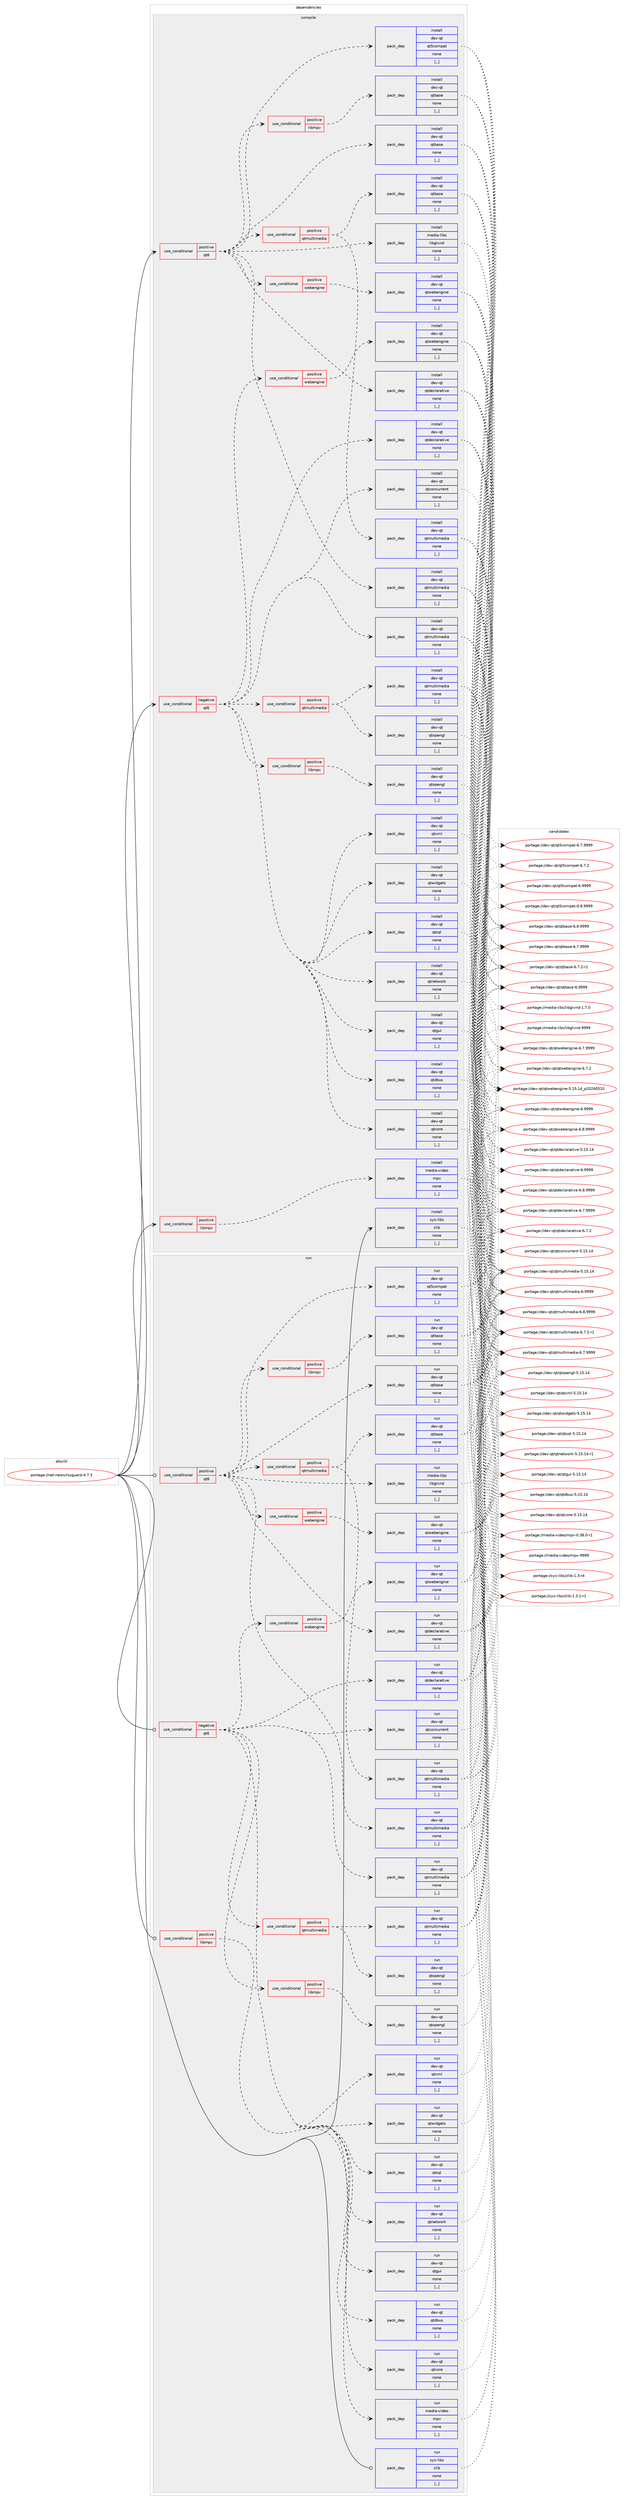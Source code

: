 digraph prolog {

# *************
# Graph options
# *************

newrank=true;
concentrate=true;
compound=true;
graph [rankdir=LR,fontname=Helvetica,fontsize=10,ranksep=1.5];#, ranksep=2.5, nodesep=0.2];
edge  [arrowhead=vee];
node  [fontname=Helvetica,fontsize=10];

# **********
# The ebuild
# **********

subgraph cluster_leftcol {
color=gray;
label=<<i>ebuild</i>>;
id [label="portage://net-news/rssguard-4.7.3", color=red, width=4, href="../net-news/rssguard-4.7.3.svg"];
}

# ****************
# The dependencies
# ****************

subgraph cluster_midcol {
color=gray;
label=<<i>dependencies</i>>;
subgraph cluster_compile {
fillcolor="#eeeeee";
style=filled;
label=<<i>compile</i>>;
subgraph cond100064 {
dependency379399 [label=<<TABLE BORDER="0" CELLBORDER="1" CELLSPACING="0" CELLPADDING="4"><TR><TD ROWSPAN="3" CELLPADDING="10">use_conditional</TD></TR><TR><TD>negative</TD></TR><TR><TD>qt6</TD></TR></TABLE>>, shape=none, color=red];
subgraph pack276600 {
dependency379400 [label=<<TABLE BORDER="0" CELLBORDER="1" CELLSPACING="0" CELLPADDING="4" WIDTH="220"><TR><TD ROWSPAN="6" CELLPADDING="30">pack_dep</TD></TR><TR><TD WIDTH="110">install</TD></TR><TR><TD>dev-qt</TD></TR><TR><TD>qtconcurrent</TD></TR><TR><TD>none</TD></TR><TR><TD>[,,]</TD></TR></TABLE>>, shape=none, color=blue];
}
dependency379399:e -> dependency379400:w [weight=20,style="dashed",arrowhead="vee"];
subgraph pack276601 {
dependency379401 [label=<<TABLE BORDER="0" CELLBORDER="1" CELLSPACING="0" CELLPADDING="4" WIDTH="220"><TR><TD ROWSPAN="6" CELLPADDING="30">pack_dep</TD></TR><TR><TD WIDTH="110">install</TD></TR><TR><TD>dev-qt</TD></TR><TR><TD>qtcore</TD></TR><TR><TD>none</TD></TR><TR><TD>[,,]</TD></TR></TABLE>>, shape=none, color=blue];
}
dependency379399:e -> dependency379401:w [weight=20,style="dashed",arrowhead="vee"];
subgraph pack276602 {
dependency379402 [label=<<TABLE BORDER="0" CELLBORDER="1" CELLSPACING="0" CELLPADDING="4" WIDTH="220"><TR><TD ROWSPAN="6" CELLPADDING="30">pack_dep</TD></TR><TR><TD WIDTH="110">install</TD></TR><TR><TD>dev-qt</TD></TR><TR><TD>qtdbus</TD></TR><TR><TD>none</TD></TR><TR><TD>[,,]</TD></TR></TABLE>>, shape=none, color=blue];
}
dependency379399:e -> dependency379402:w [weight=20,style="dashed",arrowhead="vee"];
subgraph pack276603 {
dependency379403 [label=<<TABLE BORDER="0" CELLBORDER="1" CELLSPACING="0" CELLPADDING="4" WIDTH="220"><TR><TD ROWSPAN="6" CELLPADDING="30">pack_dep</TD></TR><TR><TD WIDTH="110">install</TD></TR><TR><TD>dev-qt</TD></TR><TR><TD>qtdeclarative</TD></TR><TR><TD>none</TD></TR><TR><TD>[,,]</TD></TR></TABLE>>, shape=none, color=blue];
}
dependency379399:e -> dependency379403:w [weight=20,style="dashed",arrowhead="vee"];
subgraph pack276604 {
dependency379404 [label=<<TABLE BORDER="0" CELLBORDER="1" CELLSPACING="0" CELLPADDING="4" WIDTH="220"><TR><TD ROWSPAN="6" CELLPADDING="30">pack_dep</TD></TR><TR><TD WIDTH="110">install</TD></TR><TR><TD>dev-qt</TD></TR><TR><TD>qtgui</TD></TR><TR><TD>none</TD></TR><TR><TD>[,,]</TD></TR></TABLE>>, shape=none, color=blue];
}
dependency379399:e -> dependency379404:w [weight=20,style="dashed",arrowhead="vee"];
subgraph pack276605 {
dependency379405 [label=<<TABLE BORDER="0" CELLBORDER="1" CELLSPACING="0" CELLPADDING="4" WIDTH="220"><TR><TD ROWSPAN="6" CELLPADDING="30">pack_dep</TD></TR><TR><TD WIDTH="110">install</TD></TR><TR><TD>dev-qt</TD></TR><TR><TD>qtmultimedia</TD></TR><TR><TD>none</TD></TR><TR><TD>[,,]</TD></TR></TABLE>>, shape=none, color=blue];
}
dependency379399:e -> dependency379405:w [weight=20,style="dashed",arrowhead="vee"];
subgraph pack276606 {
dependency379406 [label=<<TABLE BORDER="0" CELLBORDER="1" CELLSPACING="0" CELLPADDING="4" WIDTH="220"><TR><TD ROWSPAN="6" CELLPADDING="30">pack_dep</TD></TR><TR><TD WIDTH="110">install</TD></TR><TR><TD>dev-qt</TD></TR><TR><TD>qtnetwork</TD></TR><TR><TD>none</TD></TR><TR><TD>[,,]</TD></TR></TABLE>>, shape=none, color=blue];
}
dependency379399:e -> dependency379406:w [weight=20,style="dashed",arrowhead="vee"];
subgraph pack276607 {
dependency379407 [label=<<TABLE BORDER="0" CELLBORDER="1" CELLSPACING="0" CELLPADDING="4" WIDTH="220"><TR><TD ROWSPAN="6" CELLPADDING="30">pack_dep</TD></TR><TR><TD WIDTH="110">install</TD></TR><TR><TD>dev-qt</TD></TR><TR><TD>qtsql</TD></TR><TR><TD>none</TD></TR><TR><TD>[,,]</TD></TR></TABLE>>, shape=none, color=blue];
}
dependency379399:e -> dependency379407:w [weight=20,style="dashed",arrowhead="vee"];
subgraph pack276608 {
dependency379408 [label=<<TABLE BORDER="0" CELLBORDER="1" CELLSPACING="0" CELLPADDING="4" WIDTH="220"><TR><TD ROWSPAN="6" CELLPADDING="30">pack_dep</TD></TR><TR><TD WIDTH="110">install</TD></TR><TR><TD>dev-qt</TD></TR><TR><TD>qtwidgets</TD></TR><TR><TD>none</TD></TR><TR><TD>[,,]</TD></TR></TABLE>>, shape=none, color=blue];
}
dependency379399:e -> dependency379408:w [weight=20,style="dashed",arrowhead="vee"];
subgraph pack276609 {
dependency379409 [label=<<TABLE BORDER="0" CELLBORDER="1" CELLSPACING="0" CELLPADDING="4" WIDTH="220"><TR><TD ROWSPAN="6" CELLPADDING="30">pack_dep</TD></TR><TR><TD WIDTH="110">install</TD></TR><TR><TD>dev-qt</TD></TR><TR><TD>qtxml</TD></TR><TR><TD>none</TD></TR><TR><TD>[,,]</TD></TR></TABLE>>, shape=none, color=blue];
}
dependency379399:e -> dependency379409:w [weight=20,style="dashed",arrowhead="vee"];
subgraph cond100065 {
dependency379410 [label=<<TABLE BORDER="0" CELLBORDER="1" CELLSPACING="0" CELLPADDING="4"><TR><TD ROWSPAN="3" CELLPADDING="10">use_conditional</TD></TR><TR><TD>positive</TD></TR><TR><TD>libmpv</TD></TR></TABLE>>, shape=none, color=red];
subgraph pack276610 {
dependency379411 [label=<<TABLE BORDER="0" CELLBORDER="1" CELLSPACING="0" CELLPADDING="4" WIDTH="220"><TR><TD ROWSPAN="6" CELLPADDING="30">pack_dep</TD></TR><TR><TD WIDTH="110">install</TD></TR><TR><TD>dev-qt</TD></TR><TR><TD>qtopengl</TD></TR><TR><TD>none</TD></TR><TR><TD>[,,]</TD></TR></TABLE>>, shape=none, color=blue];
}
dependency379410:e -> dependency379411:w [weight=20,style="dashed",arrowhead="vee"];
}
dependency379399:e -> dependency379410:w [weight=20,style="dashed",arrowhead="vee"];
subgraph cond100066 {
dependency379412 [label=<<TABLE BORDER="0" CELLBORDER="1" CELLSPACING="0" CELLPADDING="4"><TR><TD ROWSPAN="3" CELLPADDING="10">use_conditional</TD></TR><TR><TD>positive</TD></TR><TR><TD>qtmultimedia</TD></TR></TABLE>>, shape=none, color=red];
subgraph pack276611 {
dependency379413 [label=<<TABLE BORDER="0" CELLBORDER="1" CELLSPACING="0" CELLPADDING="4" WIDTH="220"><TR><TD ROWSPAN="6" CELLPADDING="30">pack_dep</TD></TR><TR><TD WIDTH="110">install</TD></TR><TR><TD>dev-qt</TD></TR><TR><TD>qtmultimedia</TD></TR><TR><TD>none</TD></TR><TR><TD>[,,]</TD></TR></TABLE>>, shape=none, color=blue];
}
dependency379412:e -> dependency379413:w [weight=20,style="dashed",arrowhead="vee"];
subgraph pack276612 {
dependency379414 [label=<<TABLE BORDER="0" CELLBORDER="1" CELLSPACING="0" CELLPADDING="4" WIDTH="220"><TR><TD ROWSPAN="6" CELLPADDING="30">pack_dep</TD></TR><TR><TD WIDTH="110">install</TD></TR><TR><TD>dev-qt</TD></TR><TR><TD>qtopengl</TD></TR><TR><TD>none</TD></TR><TR><TD>[,,]</TD></TR></TABLE>>, shape=none, color=blue];
}
dependency379412:e -> dependency379414:w [weight=20,style="dashed",arrowhead="vee"];
}
dependency379399:e -> dependency379412:w [weight=20,style="dashed",arrowhead="vee"];
subgraph cond100067 {
dependency379415 [label=<<TABLE BORDER="0" CELLBORDER="1" CELLSPACING="0" CELLPADDING="4"><TR><TD ROWSPAN="3" CELLPADDING="10">use_conditional</TD></TR><TR><TD>positive</TD></TR><TR><TD>webengine</TD></TR></TABLE>>, shape=none, color=red];
subgraph pack276613 {
dependency379416 [label=<<TABLE BORDER="0" CELLBORDER="1" CELLSPACING="0" CELLPADDING="4" WIDTH="220"><TR><TD ROWSPAN="6" CELLPADDING="30">pack_dep</TD></TR><TR><TD WIDTH="110">install</TD></TR><TR><TD>dev-qt</TD></TR><TR><TD>qtwebengine</TD></TR><TR><TD>none</TD></TR><TR><TD>[,,]</TD></TR></TABLE>>, shape=none, color=blue];
}
dependency379415:e -> dependency379416:w [weight=20,style="dashed",arrowhead="vee"];
}
dependency379399:e -> dependency379415:w [weight=20,style="dashed",arrowhead="vee"];
}
id:e -> dependency379399:w [weight=20,style="solid",arrowhead="vee"];
subgraph cond100068 {
dependency379417 [label=<<TABLE BORDER="0" CELLBORDER="1" CELLSPACING="0" CELLPADDING="4"><TR><TD ROWSPAN="3" CELLPADDING="10">use_conditional</TD></TR><TR><TD>positive</TD></TR><TR><TD>libmpv</TD></TR></TABLE>>, shape=none, color=red];
subgraph pack276614 {
dependency379418 [label=<<TABLE BORDER="0" CELLBORDER="1" CELLSPACING="0" CELLPADDING="4" WIDTH="220"><TR><TD ROWSPAN="6" CELLPADDING="30">pack_dep</TD></TR><TR><TD WIDTH="110">install</TD></TR><TR><TD>media-video</TD></TR><TR><TD>mpv</TD></TR><TR><TD>none</TD></TR><TR><TD>[,,]</TD></TR></TABLE>>, shape=none, color=blue];
}
dependency379417:e -> dependency379418:w [weight=20,style="dashed",arrowhead="vee"];
}
id:e -> dependency379417:w [weight=20,style="solid",arrowhead="vee"];
subgraph cond100069 {
dependency379419 [label=<<TABLE BORDER="0" CELLBORDER="1" CELLSPACING="0" CELLPADDING="4"><TR><TD ROWSPAN="3" CELLPADDING="10">use_conditional</TD></TR><TR><TD>positive</TD></TR><TR><TD>qt6</TD></TR></TABLE>>, shape=none, color=red];
subgraph pack276615 {
dependency379420 [label=<<TABLE BORDER="0" CELLBORDER="1" CELLSPACING="0" CELLPADDING="4" WIDTH="220"><TR><TD ROWSPAN="6" CELLPADDING="30">pack_dep</TD></TR><TR><TD WIDTH="110">install</TD></TR><TR><TD>dev-qt</TD></TR><TR><TD>qtbase</TD></TR><TR><TD>none</TD></TR><TR><TD>[,,]</TD></TR></TABLE>>, shape=none, color=blue];
}
dependency379419:e -> dependency379420:w [weight=20,style="dashed",arrowhead="vee"];
subgraph pack276616 {
dependency379421 [label=<<TABLE BORDER="0" CELLBORDER="1" CELLSPACING="0" CELLPADDING="4" WIDTH="220"><TR><TD ROWSPAN="6" CELLPADDING="30">pack_dep</TD></TR><TR><TD WIDTH="110">install</TD></TR><TR><TD>dev-qt</TD></TR><TR><TD>qtdeclarative</TD></TR><TR><TD>none</TD></TR><TR><TD>[,,]</TD></TR></TABLE>>, shape=none, color=blue];
}
dependency379419:e -> dependency379421:w [weight=20,style="dashed",arrowhead="vee"];
subgraph pack276617 {
dependency379422 [label=<<TABLE BORDER="0" CELLBORDER="1" CELLSPACING="0" CELLPADDING="4" WIDTH="220"><TR><TD ROWSPAN="6" CELLPADDING="30">pack_dep</TD></TR><TR><TD WIDTH="110">install</TD></TR><TR><TD>dev-qt</TD></TR><TR><TD>qtmultimedia</TD></TR><TR><TD>none</TD></TR><TR><TD>[,,]</TD></TR></TABLE>>, shape=none, color=blue];
}
dependency379419:e -> dependency379422:w [weight=20,style="dashed",arrowhead="vee"];
subgraph pack276618 {
dependency379423 [label=<<TABLE BORDER="0" CELLBORDER="1" CELLSPACING="0" CELLPADDING="4" WIDTH="220"><TR><TD ROWSPAN="6" CELLPADDING="30">pack_dep</TD></TR><TR><TD WIDTH="110">install</TD></TR><TR><TD>dev-qt</TD></TR><TR><TD>qt5compat</TD></TR><TR><TD>none</TD></TR><TR><TD>[,,]</TD></TR></TABLE>>, shape=none, color=blue];
}
dependency379419:e -> dependency379423:w [weight=20,style="dashed",arrowhead="vee"];
subgraph pack276619 {
dependency379424 [label=<<TABLE BORDER="0" CELLBORDER="1" CELLSPACING="0" CELLPADDING="4" WIDTH="220"><TR><TD ROWSPAN="6" CELLPADDING="30">pack_dep</TD></TR><TR><TD WIDTH="110">install</TD></TR><TR><TD>media-libs</TD></TR><TR><TD>libglvnd</TD></TR><TR><TD>none</TD></TR><TR><TD>[,,]</TD></TR></TABLE>>, shape=none, color=blue];
}
dependency379419:e -> dependency379424:w [weight=20,style="dashed",arrowhead="vee"];
subgraph cond100070 {
dependency379425 [label=<<TABLE BORDER="0" CELLBORDER="1" CELLSPACING="0" CELLPADDING="4"><TR><TD ROWSPAN="3" CELLPADDING="10">use_conditional</TD></TR><TR><TD>positive</TD></TR><TR><TD>libmpv</TD></TR></TABLE>>, shape=none, color=red];
subgraph pack276620 {
dependency379426 [label=<<TABLE BORDER="0" CELLBORDER="1" CELLSPACING="0" CELLPADDING="4" WIDTH="220"><TR><TD ROWSPAN="6" CELLPADDING="30">pack_dep</TD></TR><TR><TD WIDTH="110">install</TD></TR><TR><TD>dev-qt</TD></TR><TR><TD>qtbase</TD></TR><TR><TD>none</TD></TR><TR><TD>[,,]</TD></TR></TABLE>>, shape=none, color=blue];
}
dependency379425:e -> dependency379426:w [weight=20,style="dashed",arrowhead="vee"];
}
dependency379419:e -> dependency379425:w [weight=20,style="dashed",arrowhead="vee"];
subgraph cond100071 {
dependency379427 [label=<<TABLE BORDER="0" CELLBORDER="1" CELLSPACING="0" CELLPADDING="4"><TR><TD ROWSPAN="3" CELLPADDING="10">use_conditional</TD></TR><TR><TD>positive</TD></TR><TR><TD>qtmultimedia</TD></TR></TABLE>>, shape=none, color=red];
subgraph pack276621 {
dependency379428 [label=<<TABLE BORDER="0" CELLBORDER="1" CELLSPACING="0" CELLPADDING="4" WIDTH="220"><TR><TD ROWSPAN="6" CELLPADDING="30">pack_dep</TD></TR><TR><TD WIDTH="110">install</TD></TR><TR><TD>dev-qt</TD></TR><TR><TD>qtbase</TD></TR><TR><TD>none</TD></TR><TR><TD>[,,]</TD></TR></TABLE>>, shape=none, color=blue];
}
dependency379427:e -> dependency379428:w [weight=20,style="dashed",arrowhead="vee"];
subgraph pack276622 {
dependency379429 [label=<<TABLE BORDER="0" CELLBORDER="1" CELLSPACING="0" CELLPADDING="4" WIDTH="220"><TR><TD ROWSPAN="6" CELLPADDING="30">pack_dep</TD></TR><TR><TD WIDTH="110">install</TD></TR><TR><TD>dev-qt</TD></TR><TR><TD>qtmultimedia</TD></TR><TR><TD>none</TD></TR><TR><TD>[,,]</TD></TR></TABLE>>, shape=none, color=blue];
}
dependency379427:e -> dependency379429:w [weight=20,style="dashed",arrowhead="vee"];
}
dependency379419:e -> dependency379427:w [weight=20,style="dashed",arrowhead="vee"];
subgraph cond100072 {
dependency379430 [label=<<TABLE BORDER="0" CELLBORDER="1" CELLSPACING="0" CELLPADDING="4"><TR><TD ROWSPAN="3" CELLPADDING="10">use_conditional</TD></TR><TR><TD>positive</TD></TR><TR><TD>webengine</TD></TR></TABLE>>, shape=none, color=red];
subgraph pack276623 {
dependency379431 [label=<<TABLE BORDER="0" CELLBORDER="1" CELLSPACING="0" CELLPADDING="4" WIDTH="220"><TR><TD ROWSPAN="6" CELLPADDING="30">pack_dep</TD></TR><TR><TD WIDTH="110">install</TD></TR><TR><TD>dev-qt</TD></TR><TR><TD>qtwebengine</TD></TR><TR><TD>none</TD></TR><TR><TD>[,,]</TD></TR></TABLE>>, shape=none, color=blue];
}
dependency379430:e -> dependency379431:w [weight=20,style="dashed",arrowhead="vee"];
}
dependency379419:e -> dependency379430:w [weight=20,style="dashed",arrowhead="vee"];
}
id:e -> dependency379419:w [weight=20,style="solid",arrowhead="vee"];
subgraph pack276624 {
dependency379432 [label=<<TABLE BORDER="0" CELLBORDER="1" CELLSPACING="0" CELLPADDING="4" WIDTH="220"><TR><TD ROWSPAN="6" CELLPADDING="30">pack_dep</TD></TR><TR><TD WIDTH="110">install</TD></TR><TR><TD>sys-libs</TD></TR><TR><TD>zlib</TD></TR><TR><TD>none</TD></TR><TR><TD>[,,]</TD></TR></TABLE>>, shape=none, color=blue];
}
id:e -> dependency379432:w [weight=20,style="solid",arrowhead="vee"];
}
subgraph cluster_compileandrun {
fillcolor="#eeeeee";
style=filled;
label=<<i>compile and run</i>>;
}
subgraph cluster_run {
fillcolor="#eeeeee";
style=filled;
label=<<i>run</i>>;
subgraph cond100073 {
dependency379433 [label=<<TABLE BORDER="0" CELLBORDER="1" CELLSPACING="0" CELLPADDING="4"><TR><TD ROWSPAN="3" CELLPADDING="10">use_conditional</TD></TR><TR><TD>negative</TD></TR><TR><TD>qt6</TD></TR></TABLE>>, shape=none, color=red];
subgraph pack276625 {
dependency379434 [label=<<TABLE BORDER="0" CELLBORDER="1" CELLSPACING="0" CELLPADDING="4" WIDTH="220"><TR><TD ROWSPAN="6" CELLPADDING="30">pack_dep</TD></TR><TR><TD WIDTH="110">run</TD></TR><TR><TD>dev-qt</TD></TR><TR><TD>qtconcurrent</TD></TR><TR><TD>none</TD></TR><TR><TD>[,,]</TD></TR></TABLE>>, shape=none, color=blue];
}
dependency379433:e -> dependency379434:w [weight=20,style="dashed",arrowhead="vee"];
subgraph pack276626 {
dependency379435 [label=<<TABLE BORDER="0" CELLBORDER="1" CELLSPACING="0" CELLPADDING="4" WIDTH="220"><TR><TD ROWSPAN="6" CELLPADDING="30">pack_dep</TD></TR><TR><TD WIDTH="110">run</TD></TR><TR><TD>dev-qt</TD></TR><TR><TD>qtcore</TD></TR><TR><TD>none</TD></TR><TR><TD>[,,]</TD></TR></TABLE>>, shape=none, color=blue];
}
dependency379433:e -> dependency379435:w [weight=20,style="dashed",arrowhead="vee"];
subgraph pack276627 {
dependency379436 [label=<<TABLE BORDER="0" CELLBORDER="1" CELLSPACING="0" CELLPADDING="4" WIDTH="220"><TR><TD ROWSPAN="6" CELLPADDING="30">pack_dep</TD></TR><TR><TD WIDTH="110">run</TD></TR><TR><TD>dev-qt</TD></TR><TR><TD>qtdbus</TD></TR><TR><TD>none</TD></TR><TR><TD>[,,]</TD></TR></TABLE>>, shape=none, color=blue];
}
dependency379433:e -> dependency379436:w [weight=20,style="dashed",arrowhead="vee"];
subgraph pack276628 {
dependency379437 [label=<<TABLE BORDER="0" CELLBORDER="1" CELLSPACING="0" CELLPADDING="4" WIDTH="220"><TR><TD ROWSPAN="6" CELLPADDING="30">pack_dep</TD></TR><TR><TD WIDTH="110">run</TD></TR><TR><TD>dev-qt</TD></TR><TR><TD>qtdeclarative</TD></TR><TR><TD>none</TD></TR><TR><TD>[,,]</TD></TR></TABLE>>, shape=none, color=blue];
}
dependency379433:e -> dependency379437:w [weight=20,style="dashed",arrowhead="vee"];
subgraph pack276629 {
dependency379438 [label=<<TABLE BORDER="0" CELLBORDER="1" CELLSPACING="0" CELLPADDING="4" WIDTH="220"><TR><TD ROWSPAN="6" CELLPADDING="30">pack_dep</TD></TR><TR><TD WIDTH="110">run</TD></TR><TR><TD>dev-qt</TD></TR><TR><TD>qtgui</TD></TR><TR><TD>none</TD></TR><TR><TD>[,,]</TD></TR></TABLE>>, shape=none, color=blue];
}
dependency379433:e -> dependency379438:w [weight=20,style="dashed",arrowhead="vee"];
subgraph pack276630 {
dependency379439 [label=<<TABLE BORDER="0" CELLBORDER="1" CELLSPACING="0" CELLPADDING="4" WIDTH="220"><TR><TD ROWSPAN="6" CELLPADDING="30">pack_dep</TD></TR><TR><TD WIDTH="110">run</TD></TR><TR><TD>dev-qt</TD></TR><TR><TD>qtmultimedia</TD></TR><TR><TD>none</TD></TR><TR><TD>[,,]</TD></TR></TABLE>>, shape=none, color=blue];
}
dependency379433:e -> dependency379439:w [weight=20,style="dashed",arrowhead="vee"];
subgraph pack276631 {
dependency379440 [label=<<TABLE BORDER="0" CELLBORDER="1" CELLSPACING="0" CELLPADDING="4" WIDTH="220"><TR><TD ROWSPAN="6" CELLPADDING="30">pack_dep</TD></TR><TR><TD WIDTH="110">run</TD></TR><TR><TD>dev-qt</TD></TR><TR><TD>qtnetwork</TD></TR><TR><TD>none</TD></TR><TR><TD>[,,]</TD></TR></TABLE>>, shape=none, color=blue];
}
dependency379433:e -> dependency379440:w [weight=20,style="dashed",arrowhead="vee"];
subgraph pack276632 {
dependency379441 [label=<<TABLE BORDER="0" CELLBORDER="1" CELLSPACING="0" CELLPADDING="4" WIDTH="220"><TR><TD ROWSPAN="6" CELLPADDING="30">pack_dep</TD></TR><TR><TD WIDTH="110">run</TD></TR><TR><TD>dev-qt</TD></TR><TR><TD>qtsql</TD></TR><TR><TD>none</TD></TR><TR><TD>[,,]</TD></TR></TABLE>>, shape=none, color=blue];
}
dependency379433:e -> dependency379441:w [weight=20,style="dashed",arrowhead="vee"];
subgraph pack276633 {
dependency379442 [label=<<TABLE BORDER="0" CELLBORDER="1" CELLSPACING="0" CELLPADDING="4" WIDTH="220"><TR><TD ROWSPAN="6" CELLPADDING="30">pack_dep</TD></TR><TR><TD WIDTH="110">run</TD></TR><TR><TD>dev-qt</TD></TR><TR><TD>qtwidgets</TD></TR><TR><TD>none</TD></TR><TR><TD>[,,]</TD></TR></TABLE>>, shape=none, color=blue];
}
dependency379433:e -> dependency379442:w [weight=20,style="dashed",arrowhead="vee"];
subgraph pack276634 {
dependency379443 [label=<<TABLE BORDER="0" CELLBORDER="1" CELLSPACING="0" CELLPADDING="4" WIDTH="220"><TR><TD ROWSPAN="6" CELLPADDING="30">pack_dep</TD></TR><TR><TD WIDTH="110">run</TD></TR><TR><TD>dev-qt</TD></TR><TR><TD>qtxml</TD></TR><TR><TD>none</TD></TR><TR><TD>[,,]</TD></TR></TABLE>>, shape=none, color=blue];
}
dependency379433:e -> dependency379443:w [weight=20,style="dashed",arrowhead="vee"];
subgraph cond100074 {
dependency379444 [label=<<TABLE BORDER="0" CELLBORDER="1" CELLSPACING="0" CELLPADDING="4"><TR><TD ROWSPAN="3" CELLPADDING="10">use_conditional</TD></TR><TR><TD>positive</TD></TR><TR><TD>libmpv</TD></TR></TABLE>>, shape=none, color=red];
subgraph pack276635 {
dependency379445 [label=<<TABLE BORDER="0" CELLBORDER="1" CELLSPACING="0" CELLPADDING="4" WIDTH="220"><TR><TD ROWSPAN="6" CELLPADDING="30">pack_dep</TD></TR><TR><TD WIDTH="110">run</TD></TR><TR><TD>dev-qt</TD></TR><TR><TD>qtopengl</TD></TR><TR><TD>none</TD></TR><TR><TD>[,,]</TD></TR></TABLE>>, shape=none, color=blue];
}
dependency379444:e -> dependency379445:w [weight=20,style="dashed",arrowhead="vee"];
}
dependency379433:e -> dependency379444:w [weight=20,style="dashed",arrowhead="vee"];
subgraph cond100075 {
dependency379446 [label=<<TABLE BORDER="0" CELLBORDER="1" CELLSPACING="0" CELLPADDING="4"><TR><TD ROWSPAN="3" CELLPADDING="10">use_conditional</TD></TR><TR><TD>positive</TD></TR><TR><TD>qtmultimedia</TD></TR></TABLE>>, shape=none, color=red];
subgraph pack276636 {
dependency379447 [label=<<TABLE BORDER="0" CELLBORDER="1" CELLSPACING="0" CELLPADDING="4" WIDTH="220"><TR><TD ROWSPAN="6" CELLPADDING="30">pack_dep</TD></TR><TR><TD WIDTH="110">run</TD></TR><TR><TD>dev-qt</TD></TR><TR><TD>qtmultimedia</TD></TR><TR><TD>none</TD></TR><TR><TD>[,,]</TD></TR></TABLE>>, shape=none, color=blue];
}
dependency379446:e -> dependency379447:w [weight=20,style="dashed",arrowhead="vee"];
subgraph pack276637 {
dependency379448 [label=<<TABLE BORDER="0" CELLBORDER="1" CELLSPACING="0" CELLPADDING="4" WIDTH="220"><TR><TD ROWSPAN="6" CELLPADDING="30">pack_dep</TD></TR><TR><TD WIDTH="110">run</TD></TR><TR><TD>dev-qt</TD></TR><TR><TD>qtopengl</TD></TR><TR><TD>none</TD></TR><TR><TD>[,,]</TD></TR></TABLE>>, shape=none, color=blue];
}
dependency379446:e -> dependency379448:w [weight=20,style="dashed",arrowhead="vee"];
}
dependency379433:e -> dependency379446:w [weight=20,style="dashed",arrowhead="vee"];
subgraph cond100076 {
dependency379449 [label=<<TABLE BORDER="0" CELLBORDER="1" CELLSPACING="0" CELLPADDING="4"><TR><TD ROWSPAN="3" CELLPADDING="10">use_conditional</TD></TR><TR><TD>positive</TD></TR><TR><TD>webengine</TD></TR></TABLE>>, shape=none, color=red];
subgraph pack276638 {
dependency379450 [label=<<TABLE BORDER="0" CELLBORDER="1" CELLSPACING="0" CELLPADDING="4" WIDTH="220"><TR><TD ROWSPAN="6" CELLPADDING="30">pack_dep</TD></TR><TR><TD WIDTH="110">run</TD></TR><TR><TD>dev-qt</TD></TR><TR><TD>qtwebengine</TD></TR><TR><TD>none</TD></TR><TR><TD>[,,]</TD></TR></TABLE>>, shape=none, color=blue];
}
dependency379449:e -> dependency379450:w [weight=20,style="dashed",arrowhead="vee"];
}
dependency379433:e -> dependency379449:w [weight=20,style="dashed",arrowhead="vee"];
}
id:e -> dependency379433:w [weight=20,style="solid",arrowhead="odot"];
subgraph cond100077 {
dependency379451 [label=<<TABLE BORDER="0" CELLBORDER="1" CELLSPACING="0" CELLPADDING="4"><TR><TD ROWSPAN="3" CELLPADDING="10">use_conditional</TD></TR><TR><TD>positive</TD></TR><TR><TD>libmpv</TD></TR></TABLE>>, shape=none, color=red];
subgraph pack276639 {
dependency379452 [label=<<TABLE BORDER="0" CELLBORDER="1" CELLSPACING="0" CELLPADDING="4" WIDTH="220"><TR><TD ROWSPAN="6" CELLPADDING="30">pack_dep</TD></TR><TR><TD WIDTH="110">run</TD></TR><TR><TD>media-video</TD></TR><TR><TD>mpv</TD></TR><TR><TD>none</TD></TR><TR><TD>[,,]</TD></TR></TABLE>>, shape=none, color=blue];
}
dependency379451:e -> dependency379452:w [weight=20,style="dashed",arrowhead="vee"];
}
id:e -> dependency379451:w [weight=20,style="solid",arrowhead="odot"];
subgraph cond100078 {
dependency379453 [label=<<TABLE BORDER="0" CELLBORDER="1" CELLSPACING="0" CELLPADDING="4"><TR><TD ROWSPAN="3" CELLPADDING="10">use_conditional</TD></TR><TR><TD>positive</TD></TR><TR><TD>qt6</TD></TR></TABLE>>, shape=none, color=red];
subgraph pack276640 {
dependency379454 [label=<<TABLE BORDER="0" CELLBORDER="1" CELLSPACING="0" CELLPADDING="4" WIDTH="220"><TR><TD ROWSPAN="6" CELLPADDING="30">pack_dep</TD></TR><TR><TD WIDTH="110">run</TD></TR><TR><TD>dev-qt</TD></TR><TR><TD>qtbase</TD></TR><TR><TD>none</TD></TR><TR><TD>[,,]</TD></TR></TABLE>>, shape=none, color=blue];
}
dependency379453:e -> dependency379454:w [weight=20,style="dashed",arrowhead="vee"];
subgraph pack276641 {
dependency379455 [label=<<TABLE BORDER="0" CELLBORDER="1" CELLSPACING="0" CELLPADDING="4" WIDTH="220"><TR><TD ROWSPAN="6" CELLPADDING="30">pack_dep</TD></TR><TR><TD WIDTH="110">run</TD></TR><TR><TD>dev-qt</TD></TR><TR><TD>qtdeclarative</TD></TR><TR><TD>none</TD></TR><TR><TD>[,,]</TD></TR></TABLE>>, shape=none, color=blue];
}
dependency379453:e -> dependency379455:w [weight=20,style="dashed",arrowhead="vee"];
subgraph pack276642 {
dependency379456 [label=<<TABLE BORDER="0" CELLBORDER="1" CELLSPACING="0" CELLPADDING="4" WIDTH="220"><TR><TD ROWSPAN="6" CELLPADDING="30">pack_dep</TD></TR><TR><TD WIDTH="110">run</TD></TR><TR><TD>dev-qt</TD></TR><TR><TD>qtmultimedia</TD></TR><TR><TD>none</TD></TR><TR><TD>[,,]</TD></TR></TABLE>>, shape=none, color=blue];
}
dependency379453:e -> dependency379456:w [weight=20,style="dashed",arrowhead="vee"];
subgraph pack276643 {
dependency379457 [label=<<TABLE BORDER="0" CELLBORDER="1" CELLSPACING="0" CELLPADDING="4" WIDTH="220"><TR><TD ROWSPAN="6" CELLPADDING="30">pack_dep</TD></TR><TR><TD WIDTH="110">run</TD></TR><TR><TD>dev-qt</TD></TR><TR><TD>qt5compat</TD></TR><TR><TD>none</TD></TR><TR><TD>[,,]</TD></TR></TABLE>>, shape=none, color=blue];
}
dependency379453:e -> dependency379457:w [weight=20,style="dashed",arrowhead="vee"];
subgraph pack276644 {
dependency379458 [label=<<TABLE BORDER="0" CELLBORDER="1" CELLSPACING="0" CELLPADDING="4" WIDTH="220"><TR><TD ROWSPAN="6" CELLPADDING="30">pack_dep</TD></TR><TR><TD WIDTH="110">run</TD></TR><TR><TD>media-libs</TD></TR><TR><TD>libglvnd</TD></TR><TR><TD>none</TD></TR><TR><TD>[,,]</TD></TR></TABLE>>, shape=none, color=blue];
}
dependency379453:e -> dependency379458:w [weight=20,style="dashed",arrowhead="vee"];
subgraph cond100079 {
dependency379459 [label=<<TABLE BORDER="0" CELLBORDER="1" CELLSPACING="0" CELLPADDING="4"><TR><TD ROWSPAN="3" CELLPADDING="10">use_conditional</TD></TR><TR><TD>positive</TD></TR><TR><TD>libmpv</TD></TR></TABLE>>, shape=none, color=red];
subgraph pack276645 {
dependency379460 [label=<<TABLE BORDER="0" CELLBORDER="1" CELLSPACING="0" CELLPADDING="4" WIDTH="220"><TR><TD ROWSPAN="6" CELLPADDING="30">pack_dep</TD></TR><TR><TD WIDTH="110">run</TD></TR><TR><TD>dev-qt</TD></TR><TR><TD>qtbase</TD></TR><TR><TD>none</TD></TR><TR><TD>[,,]</TD></TR></TABLE>>, shape=none, color=blue];
}
dependency379459:e -> dependency379460:w [weight=20,style="dashed",arrowhead="vee"];
}
dependency379453:e -> dependency379459:w [weight=20,style="dashed",arrowhead="vee"];
subgraph cond100080 {
dependency379461 [label=<<TABLE BORDER="0" CELLBORDER="1" CELLSPACING="0" CELLPADDING="4"><TR><TD ROWSPAN="3" CELLPADDING="10">use_conditional</TD></TR><TR><TD>positive</TD></TR><TR><TD>qtmultimedia</TD></TR></TABLE>>, shape=none, color=red];
subgraph pack276646 {
dependency379462 [label=<<TABLE BORDER="0" CELLBORDER="1" CELLSPACING="0" CELLPADDING="4" WIDTH="220"><TR><TD ROWSPAN="6" CELLPADDING="30">pack_dep</TD></TR><TR><TD WIDTH="110">run</TD></TR><TR><TD>dev-qt</TD></TR><TR><TD>qtbase</TD></TR><TR><TD>none</TD></TR><TR><TD>[,,]</TD></TR></TABLE>>, shape=none, color=blue];
}
dependency379461:e -> dependency379462:w [weight=20,style="dashed",arrowhead="vee"];
subgraph pack276647 {
dependency379463 [label=<<TABLE BORDER="0" CELLBORDER="1" CELLSPACING="0" CELLPADDING="4" WIDTH="220"><TR><TD ROWSPAN="6" CELLPADDING="30">pack_dep</TD></TR><TR><TD WIDTH="110">run</TD></TR><TR><TD>dev-qt</TD></TR><TR><TD>qtmultimedia</TD></TR><TR><TD>none</TD></TR><TR><TD>[,,]</TD></TR></TABLE>>, shape=none, color=blue];
}
dependency379461:e -> dependency379463:w [weight=20,style="dashed",arrowhead="vee"];
}
dependency379453:e -> dependency379461:w [weight=20,style="dashed",arrowhead="vee"];
subgraph cond100081 {
dependency379464 [label=<<TABLE BORDER="0" CELLBORDER="1" CELLSPACING="0" CELLPADDING="4"><TR><TD ROWSPAN="3" CELLPADDING="10">use_conditional</TD></TR><TR><TD>positive</TD></TR><TR><TD>webengine</TD></TR></TABLE>>, shape=none, color=red];
subgraph pack276648 {
dependency379465 [label=<<TABLE BORDER="0" CELLBORDER="1" CELLSPACING="0" CELLPADDING="4" WIDTH="220"><TR><TD ROWSPAN="6" CELLPADDING="30">pack_dep</TD></TR><TR><TD WIDTH="110">run</TD></TR><TR><TD>dev-qt</TD></TR><TR><TD>qtwebengine</TD></TR><TR><TD>none</TD></TR><TR><TD>[,,]</TD></TR></TABLE>>, shape=none, color=blue];
}
dependency379464:e -> dependency379465:w [weight=20,style="dashed",arrowhead="vee"];
}
dependency379453:e -> dependency379464:w [weight=20,style="dashed",arrowhead="vee"];
}
id:e -> dependency379453:w [weight=20,style="solid",arrowhead="odot"];
subgraph pack276649 {
dependency379466 [label=<<TABLE BORDER="0" CELLBORDER="1" CELLSPACING="0" CELLPADDING="4" WIDTH="220"><TR><TD ROWSPAN="6" CELLPADDING="30">pack_dep</TD></TR><TR><TD WIDTH="110">run</TD></TR><TR><TD>sys-libs</TD></TR><TR><TD>zlib</TD></TR><TR><TD>none</TD></TR><TR><TD>[,,]</TD></TR></TABLE>>, shape=none, color=blue];
}
id:e -> dependency379466:w [weight=20,style="solid",arrowhead="odot"];
}
}

# **************
# The candidates
# **************

subgraph cluster_choices {
rank=same;
color=gray;
label=<<i>candidates</i>>;

subgraph choice276600 {
color=black;
nodesep=1;
choice100101118451131164711311699111110991171141141011101164553464953464952 [label="portage://dev-qt/qtconcurrent-5.15.14", color=red, width=4,href="../dev-qt/qtconcurrent-5.15.14.svg"];
dependency379400:e -> choice100101118451131164711311699111110991171141141011101164553464953464952:w [style=dotted,weight="100"];
}
subgraph choice276601 {
color=black;
nodesep=1;
choice1001011184511311647113116991111141014553464953464952 [label="portage://dev-qt/qtcore-5.15.14", color=red, width=4,href="../dev-qt/qtcore-5.15.14.svg"];
dependency379401:e -> choice1001011184511311647113116991111141014553464953464952:w [style=dotted,weight="100"];
}
subgraph choice276602 {
color=black;
nodesep=1;
choice1001011184511311647113116100981171154553464953464952 [label="portage://dev-qt/qtdbus-5.15.14", color=red, width=4,href="../dev-qt/qtdbus-5.15.14.svg"];
dependency379402:e -> choice1001011184511311647113116100981171154553464953464952:w [style=dotted,weight="100"];
}
subgraph choice276603 {
color=black;
nodesep=1;
choice100101118451131164711311610010199108971149711610511810145544657575757 [label="portage://dev-qt/qtdeclarative-6.9999", color=red, width=4,href="../dev-qt/qtdeclarative-6.9999.svg"];
choice1001011184511311647113116100101991089711497116105118101455446564657575757 [label="portage://dev-qt/qtdeclarative-6.8.9999", color=red, width=4,href="../dev-qt/qtdeclarative-6.8.9999.svg"];
choice1001011184511311647113116100101991089711497116105118101455446554657575757 [label="portage://dev-qt/qtdeclarative-6.7.9999", color=red, width=4,href="../dev-qt/qtdeclarative-6.7.9999.svg"];
choice1001011184511311647113116100101991089711497116105118101455446554650 [label="portage://dev-qt/qtdeclarative-6.7.2", color=red, width=4,href="../dev-qt/qtdeclarative-6.7.2.svg"];
choice10010111845113116471131161001019910897114971161051181014553464953464952 [label="portage://dev-qt/qtdeclarative-5.15.14", color=red, width=4,href="../dev-qt/qtdeclarative-5.15.14.svg"];
dependency379403:e -> choice100101118451131164711311610010199108971149711610511810145544657575757:w [style=dotted,weight="100"];
dependency379403:e -> choice1001011184511311647113116100101991089711497116105118101455446564657575757:w [style=dotted,weight="100"];
dependency379403:e -> choice1001011184511311647113116100101991089711497116105118101455446554657575757:w [style=dotted,weight="100"];
dependency379403:e -> choice1001011184511311647113116100101991089711497116105118101455446554650:w [style=dotted,weight="100"];
dependency379403:e -> choice10010111845113116471131161001019910897114971161051181014553464953464952:w [style=dotted,weight="100"];
}
subgraph choice276604 {
color=black;
nodesep=1;
choice10010111845113116471131161031171054553464953464952 [label="portage://dev-qt/qtgui-5.15.14", color=red, width=4,href="../dev-qt/qtgui-5.15.14.svg"];
dependency379404:e -> choice10010111845113116471131161031171054553464953464952:w [style=dotted,weight="100"];
}
subgraph choice276605 {
color=black;
nodesep=1;
choice10010111845113116471131161091171081161051091011001059745544657575757 [label="portage://dev-qt/qtmultimedia-6.9999", color=red, width=4,href="../dev-qt/qtmultimedia-6.9999.svg"];
choice100101118451131164711311610911710811610510910110010597455446564657575757 [label="portage://dev-qt/qtmultimedia-6.8.9999", color=red, width=4,href="../dev-qt/qtmultimedia-6.8.9999.svg"];
choice100101118451131164711311610911710811610510910110010597455446554657575757 [label="portage://dev-qt/qtmultimedia-6.7.9999", color=red, width=4,href="../dev-qt/qtmultimedia-6.7.9999.svg"];
choice1001011184511311647113116109117108116105109101100105974554465546504511449 [label="portage://dev-qt/qtmultimedia-6.7.2-r1", color=red, width=4,href="../dev-qt/qtmultimedia-6.7.2-r1.svg"];
choice1001011184511311647113116109117108116105109101100105974553464953464952 [label="portage://dev-qt/qtmultimedia-5.15.14", color=red, width=4,href="../dev-qt/qtmultimedia-5.15.14.svg"];
dependency379405:e -> choice10010111845113116471131161091171081161051091011001059745544657575757:w [style=dotted,weight="100"];
dependency379405:e -> choice100101118451131164711311610911710811610510910110010597455446564657575757:w [style=dotted,weight="100"];
dependency379405:e -> choice100101118451131164711311610911710811610510910110010597455446554657575757:w [style=dotted,weight="100"];
dependency379405:e -> choice1001011184511311647113116109117108116105109101100105974554465546504511449:w [style=dotted,weight="100"];
dependency379405:e -> choice1001011184511311647113116109117108116105109101100105974553464953464952:w [style=dotted,weight="100"];
}
subgraph choice276606 {
color=black;
nodesep=1;
choice100101118451131164711311611010111611911111410745534649534649524511449 [label="portage://dev-qt/qtnetwork-5.15.14-r1", color=red, width=4,href="../dev-qt/qtnetwork-5.15.14-r1.svg"];
dependency379406:e -> choice100101118451131164711311611010111611911111410745534649534649524511449:w [style=dotted,weight="100"];
}
subgraph choice276607 {
color=black;
nodesep=1;
choice10010111845113116471131161151131084553464953464952 [label="portage://dev-qt/qtsql-5.15.14", color=red, width=4,href="../dev-qt/qtsql-5.15.14.svg"];
dependency379407:e -> choice10010111845113116471131161151131084553464953464952:w [style=dotted,weight="100"];
}
subgraph choice276608 {
color=black;
nodesep=1;
choice10010111845113116471131161191051001031011161154553464953464952 [label="portage://dev-qt/qtwidgets-5.15.14", color=red, width=4,href="../dev-qt/qtwidgets-5.15.14.svg"];
dependency379408:e -> choice10010111845113116471131161191051001031011161154553464953464952:w [style=dotted,weight="100"];
}
subgraph choice276609 {
color=black;
nodesep=1;
choice10010111845113116471131161201091084553464953464952 [label="portage://dev-qt/qtxml-5.15.14", color=red, width=4,href="../dev-qt/qtxml-5.15.14.svg"];
dependency379409:e -> choice10010111845113116471131161201091084553464953464952:w [style=dotted,weight="100"];
}
subgraph choice276610 {
color=black;
nodesep=1;
choice10010111845113116471131161111121011101031084553464953464952 [label="portage://dev-qt/qtopengl-5.15.14", color=red, width=4,href="../dev-qt/qtopengl-5.15.14.svg"];
dependency379411:e -> choice10010111845113116471131161111121011101031084553464953464952:w [style=dotted,weight="100"];
}
subgraph choice276611 {
color=black;
nodesep=1;
choice10010111845113116471131161091171081161051091011001059745544657575757 [label="portage://dev-qt/qtmultimedia-6.9999", color=red, width=4,href="../dev-qt/qtmultimedia-6.9999.svg"];
choice100101118451131164711311610911710811610510910110010597455446564657575757 [label="portage://dev-qt/qtmultimedia-6.8.9999", color=red, width=4,href="../dev-qt/qtmultimedia-6.8.9999.svg"];
choice100101118451131164711311610911710811610510910110010597455446554657575757 [label="portage://dev-qt/qtmultimedia-6.7.9999", color=red, width=4,href="../dev-qt/qtmultimedia-6.7.9999.svg"];
choice1001011184511311647113116109117108116105109101100105974554465546504511449 [label="portage://dev-qt/qtmultimedia-6.7.2-r1", color=red, width=4,href="../dev-qt/qtmultimedia-6.7.2-r1.svg"];
choice1001011184511311647113116109117108116105109101100105974553464953464952 [label="portage://dev-qt/qtmultimedia-5.15.14", color=red, width=4,href="../dev-qt/qtmultimedia-5.15.14.svg"];
dependency379413:e -> choice10010111845113116471131161091171081161051091011001059745544657575757:w [style=dotted,weight="100"];
dependency379413:e -> choice100101118451131164711311610911710811610510910110010597455446564657575757:w [style=dotted,weight="100"];
dependency379413:e -> choice100101118451131164711311610911710811610510910110010597455446554657575757:w [style=dotted,weight="100"];
dependency379413:e -> choice1001011184511311647113116109117108116105109101100105974554465546504511449:w [style=dotted,weight="100"];
dependency379413:e -> choice1001011184511311647113116109117108116105109101100105974553464953464952:w [style=dotted,weight="100"];
}
subgraph choice276612 {
color=black;
nodesep=1;
choice10010111845113116471131161111121011101031084553464953464952 [label="portage://dev-qt/qtopengl-5.15.14", color=red, width=4,href="../dev-qt/qtopengl-5.15.14.svg"];
dependency379414:e -> choice10010111845113116471131161111121011101031084553464953464952:w [style=dotted,weight="100"];
}
subgraph choice276613 {
color=black;
nodesep=1;
choice10010111845113116471131161191019810111010310511010145544657575757 [label="portage://dev-qt/qtwebengine-6.9999", color=red, width=4,href="../dev-qt/qtwebengine-6.9999.svg"];
choice100101118451131164711311611910198101110103105110101455446564657575757 [label="portage://dev-qt/qtwebengine-6.8.9999", color=red, width=4,href="../dev-qt/qtwebengine-6.8.9999.svg"];
choice100101118451131164711311611910198101110103105110101455446554657575757 [label="portage://dev-qt/qtwebengine-6.7.9999", color=red, width=4,href="../dev-qt/qtwebengine-6.7.9999.svg"];
choice100101118451131164711311611910198101110103105110101455446554650 [label="portage://dev-qt/qtwebengine-6.7.2", color=red, width=4,href="../dev-qt/qtwebengine-6.7.2.svg"];
choice1001011184511311647113116119101981011101031051101014553464953464952951125048505248534948 [label="portage://dev-qt/qtwebengine-5.15.14_p20240510", color=red, width=4,href="../dev-qt/qtwebengine-5.15.14_p20240510.svg"];
dependency379416:e -> choice10010111845113116471131161191019810111010310511010145544657575757:w [style=dotted,weight="100"];
dependency379416:e -> choice100101118451131164711311611910198101110103105110101455446564657575757:w [style=dotted,weight="100"];
dependency379416:e -> choice100101118451131164711311611910198101110103105110101455446554657575757:w [style=dotted,weight="100"];
dependency379416:e -> choice100101118451131164711311611910198101110103105110101455446554650:w [style=dotted,weight="100"];
dependency379416:e -> choice1001011184511311647113116119101981011101031051101014553464953464952951125048505248534948:w [style=dotted,weight="100"];
}
subgraph choice276614 {
color=black;
nodesep=1;
choice1091011001059745118105100101111471091121184557575757 [label="portage://media-video/mpv-9999", color=red, width=4,href="../media-video/mpv-9999.svg"];
choice109101100105974511810510010111147109112118454846515646484511449 [label="portage://media-video/mpv-0.38.0-r1", color=red, width=4,href="../media-video/mpv-0.38.0-r1.svg"];
dependency379418:e -> choice1091011001059745118105100101111471091121184557575757:w [style=dotted,weight="100"];
dependency379418:e -> choice109101100105974511810510010111147109112118454846515646484511449:w [style=dotted,weight="100"];
}
subgraph choice276615 {
color=black;
nodesep=1;
choice1001011184511311647113116989711510145544657575757 [label="portage://dev-qt/qtbase-6.9999", color=red, width=4,href="../dev-qt/qtbase-6.9999.svg"];
choice10010111845113116471131169897115101455446564657575757 [label="portage://dev-qt/qtbase-6.8.9999", color=red, width=4,href="../dev-qt/qtbase-6.8.9999.svg"];
choice10010111845113116471131169897115101455446554657575757 [label="portage://dev-qt/qtbase-6.7.9999", color=red, width=4,href="../dev-qt/qtbase-6.7.9999.svg"];
choice100101118451131164711311698971151014554465546504511449 [label="portage://dev-qt/qtbase-6.7.2-r1", color=red, width=4,href="../dev-qt/qtbase-6.7.2-r1.svg"];
dependency379420:e -> choice1001011184511311647113116989711510145544657575757:w [style=dotted,weight="100"];
dependency379420:e -> choice10010111845113116471131169897115101455446564657575757:w [style=dotted,weight="100"];
dependency379420:e -> choice10010111845113116471131169897115101455446554657575757:w [style=dotted,weight="100"];
dependency379420:e -> choice100101118451131164711311698971151014554465546504511449:w [style=dotted,weight="100"];
}
subgraph choice276616 {
color=black;
nodesep=1;
choice100101118451131164711311610010199108971149711610511810145544657575757 [label="portage://dev-qt/qtdeclarative-6.9999", color=red, width=4,href="../dev-qt/qtdeclarative-6.9999.svg"];
choice1001011184511311647113116100101991089711497116105118101455446564657575757 [label="portage://dev-qt/qtdeclarative-6.8.9999", color=red, width=4,href="../dev-qt/qtdeclarative-6.8.9999.svg"];
choice1001011184511311647113116100101991089711497116105118101455446554657575757 [label="portage://dev-qt/qtdeclarative-6.7.9999", color=red, width=4,href="../dev-qt/qtdeclarative-6.7.9999.svg"];
choice1001011184511311647113116100101991089711497116105118101455446554650 [label="portage://dev-qt/qtdeclarative-6.7.2", color=red, width=4,href="../dev-qt/qtdeclarative-6.7.2.svg"];
choice10010111845113116471131161001019910897114971161051181014553464953464952 [label="portage://dev-qt/qtdeclarative-5.15.14", color=red, width=4,href="../dev-qt/qtdeclarative-5.15.14.svg"];
dependency379421:e -> choice100101118451131164711311610010199108971149711610511810145544657575757:w [style=dotted,weight="100"];
dependency379421:e -> choice1001011184511311647113116100101991089711497116105118101455446564657575757:w [style=dotted,weight="100"];
dependency379421:e -> choice1001011184511311647113116100101991089711497116105118101455446554657575757:w [style=dotted,weight="100"];
dependency379421:e -> choice1001011184511311647113116100101991089711497116105118101455446554650:w [style=dotted,weight="100"];
dependency379421:e -> choice10010111845113116471131161001019910897114971161051181014553464953464952:w [style=dotted,weight="100"];
}
subgraph choice276617 {
color=black;
nodesep=1;
choice10010111845113116471131161091171081161051091011001059745544657575757 [label="portage://dev-qt/qtmultimedia-6.9999", color=red, width=4,href="../dev-qt/qtmultimedia-6.9999.svg"];
choice100101118451131164711311610911710811610510910110010597455446564657575757 [label="portage://dev-qt/qtmultimedia-6.8.9999", color=red, width=4,href="../dev-qt/qtmultimedia-6.8.9999.svg"];
choice100101118451131164711311610911710811610510910110010597455446554657575757 [label="portage://dev-qt/qtmultimedia-6.7.9999", color=red, width=4,href="../dev-qt/qtmultimedia-6.7.9999.svg"];
choice1001011184511311647113116109117108116105109101100105974554465546504511449 [label="portage://dev-qt/qtmultimedia-6.7.2-r1", color=red, width=4,href="../dev-qt/qtmultimedia-6.7.2-r1.svg"];
choice1001011184511311647113116109117108116105109101100105974553464953464952 [label="portage://dev-qt/qtmultimedia-5.15.14", color=red, width=4,href="../dev-qt/qtmultimedia-5.15.14.svg"];
dependency379422:e -> choice10010111845113116471131161091171081161051091011001059745544657575757:w [style=dotted,weight="100"];
dependency379422:e -> choice100101118451131164711311610911710811610510910110010597455446564657575757:w [style=dotted,weight="100"];
dependency379422:e -> choice100101118451131164711311610911710811610510910110010597455446554657575757:w [style=dotted,weight="100"];
dependency379422:e -> choice1001011184511311647113116109117108116105109101100105974554465546504511449:w [style=dotted,weight="100"];
dependency379422:e -> choice1001011184511311647113116109117108116105109101100105974553464953464952:w [style=dotted,weight="100"];
}
subgraph choice276618 {
color=black;
nodesep=1;
choice100101118451131164711311653991111091129711645544657575757 [label="portage://dev-qt/qt5compat-6.9999", color=red, width=4,href="../dev-qt/qt5compat-6.9999.svg"];
choice1001011184511311647113116539911110911297116455446564657575757 [label="portage://dev-qt/qt5compat-6.8.9999", color=red, width=4,href="../dev-qt/qt5compat-6.8.9999.svg"];
choice1001011184511311647113116539911110911297116455446554657575757 [label="portage://dev-qt/qt5compat-6.7.9999", color=red, width=4,href="../dev-qt/qt5compat-6.7.9999.svg"];
choice1001011184511311647113116539911110911297116455446554650 [label="portage://dev-qt/qt5compat-6.7.2", color=red, width=4,href="../dev-qt/qt5compat-6.7.2.svg"];
dependency379423:e -> choice100101118451131164711311653991111091129711645544657575757:w [style=dotted,weight="100"];
dependency379423:e -> choice1001011184511311647113116539911110911297116455446564657575757:w [style=dotted,weight="100"];
dependency379423:e -> choice1001011184511311647113116539911110911297116455446554657575757:w [style=dotted,weight="100"];
dependency379423:e -> choice1001011184511311647113116539911110911297116455446554650:w [style=dotted,weight="100"];
}
subgraph choice276619 {
color=black;
nodesep=1;
choice10910110010597451081059811547108105981031081181101004557575757 [label="portage://media-libs/libglvnd-9999", color=red, width=4,href="../media-libs/libglvnd-9999.svg"];
choice1091011001059745108105981154710810598103108118110100454946554648 [label="portage://media-libs/libglvnd-1.7.0", color=red, width=4,href="../media-libs/libglvnd-1.7.0.svg"];
dependency379424:e -> choice10910110010597451081059811547108105981031081181101004557575757:w [style=dotted,weight="100"];
dependency379424:e -> choice1091011001059745108105981154710810598103108118110100454946554648:w [style=dotted,weight="100"];
}
subgraph choice276620 {
color=black;
nodesep=1;
choice1001011184511311647113116989711510145544657575757 [label="portage://dev-qt/qtbase-6.9999", color=red, width=4,href="../dev-qt/qtbase-6.9999.svg"];
choice10010111845113116471131169897115101455446564657575757 [label="portage://dev-qt/qtbase-6.8.9999", color=red, width=4,href="../dev-qt/qtbase-6.8.9999.svg"];
choice10010111845113116471131169897115101455446554657575757 [label="portage://dev-qt/qtbase-6.7.9999", color=red, width=4,href="../dev-qt/qtbase-6.7.9999.svg"];
choice100101118451131164711311698971151014554465546504511449 [label="portage://dev-qt/qtbase-6.7.2-r1", color=red, width=4,href="../dev-qt/qtbase-6.7.2-r1.svg"];
dependency379426:e -> choice1001011184511311647113116989711510145544657575757:w [style=dotted,weight="100"];
dependency379426:e -> choice10010111845113116471131169897115101455446564657575757:w [style=dotted,weight="100"];
dependency379426:e -> choice10010111845113116471131169897115101455446554657575757:w [style=dotted,weight="100"];
dependency379426:e -> choice100101118451131164711311698971151014554465546504511449:w [style=dotted,weight="100"];
}
subgraph choice276621 {
color=black;
nodesep=1;
choice1001011184511311647113116989711510145544657575757 [label="portage://dev-qt/qtbase-6.9999", color=red, width=4,href="../dev-qt/qtbase-6.9999.svg"];
choice10010111845113116471131169897115101455446564657575757 [label="portage://dev-qt/qtbase-6.8.9999", color=red, width=4,href="../dev-qt/qtbase-6.8.9999.svg"];
choice10010111845113116471131169897115101455446554657575757 [label="portage://dev-qt/qtbase-6.7.9999", color=red, width=4,href="../dev-qt/qtbase-6.7.9999.svg"];
choice100101118451131164711311698971151014554465546504511449 [label="portage://dev-qt/qtbase-6.7.2-r1", color=red, width=4,href="../dev-qt/qtbase-6.7.2-r1.svg"];
dependency379428:e -> choice1001011184511311647113116989711510145544657575757:w [style=dotted,weight="100"];
dependency379428:e -> choice10010111845113116471131169897115101455446564657575757:w [style=dotted,weight="100"];
dependency379428:e -> choice10010111845113116471131169897115101455446554657575757:w [style=dotted,weight="100"];
dependency379428:e -> choice100101118451131164711311698971151014554465546504511449:w [style=dotted,weight="100"];
}
subgraph choice276622 {
color=black;
nodesep=1;
choice10010111845113116471131161091171081161051091011001059745544657575757 [label="portage://dev-qt/qtmultimedia-6.9999", color=red, width=4,href="../dev-qt/qtmultimedia-6.9999.svg"];
choice100101118451131164711311610911710811610510910110010597455446564657575757 [label="portage://dev-qt/qtmultimedia-6.8.9999", color=red, width=4,href="../dev-qt/qtmultimedia-6.8.9999.svg"];
choice100101118451131164711311610911710811610510910110010597455446554657575757 [label="portage://dev-qt/qtmultimedia-6.7.9999", color=red, width=4,href="../dev-qt/qtmultimedia-6.7.9999.svg"];
choice1001011184511311647113116109117108116105109101100105974554465546504511449 [label="portage://dev-qt/qtmultimedia-6.7.2-r1", color=red, width=4,href="../dev-qt/qtmultimedia-6.7.2-r1.svg"];
choice1001011184511311647113116109117108116105109101100105974553464953464952 [label="portage://dev-qt/qtmultimedia-5.15.14", color=red, width=4,href="../dev-qt/qtmultimedia-5.15.14.svg"];
dependency379429:e -> choice10010111845113116471131161091171081161051091011001059745544657575757:w [style=dotted,weight="100"];
dependency379429:e -> choice100101118451131164711311610911710811610510910110010597455446564657575757:w [style=dotted,weight="100"];
dependency379429:e -> choice100101118451131164711311610911710811610510910110010597455446554657575757:w [style=dotted,weight="100"];
dependency379429:e -> choice1001011184511311647113116109117108116105109101100105974554465546504511449:w [style=dotted,weight="100"];
dependency379429:e -> choice1001011184511311647113116109117108116105109101100105974553464953464952:w [style=dotted,weight="100"];
}
subgraph choice276623 {
color=black;
nodesep=1;
choice10010111845113116471131161191019810111010310511010145544657575757 [label="portage://dev-qt/qtwebengine-6.9999", color=red, width=4,href="../dev-qt/qtwebengine-6.9999.svg"];
choice100101118451131164711311611910198101110103105110101455446564657575757 [label="portage://dev-qt/qtwebengine-6.8.9999", color=red, width=4,href="../dev-qt/qtwebengine-6.8.9999.svg"];
choice100101118451131164711311611910198101110103105110101455446554657575757 [label="portage://dev-qt/qtwebengine-6.7.9999", color=red, width=4,href="../dev-qt/qtwebengine-6.7.9999.svg"];
choice100101118451131164711311611910198101110103105110101455446554650 [label="portage://dev-qt/qtwebengine-6.7.2", color=red, width=4,href="../dev-qt/qtwebengine-6.7.2.svg"];
choice1001011184511311647113116119101981011101031051101014553464953464952951125048505248534948 [label="portage://dev-qt/qtwebengine-5.15.14_p20240510", color=red, width=4,href="../dev-qt/qtwebengine-5.15.14_p20240510.svg"];
dependency379431:e -> choice10010111845113116471131161191019810111010310511010145544657575757:w [style=dotted,weight="100"];
dependency379431:e -> choice100101118451131164711311611910198101110103105110101455446564657575757:w [style=dotted,weight="100"];
dependency379431:e -> choice100101118451131164711311611910198101110103105110101455446554657575757:w [style=dotted,weight="100"];
dependency379431:e -> choice100101118451131164711311611910198101110103105110101455446554650:w [style=dotted,weight="100"];
dependency379431:e -> choice1001011184511311647113116119101981011101031051101014553464953464952951125048505248534948:w [style=dotted,weight="100"];
}
subgraph choice276624 {
color=black;
nodesep=1;
choice115121115451081059811547122108105984549465146494511449 [label="portage://sys-libs/zlib-1.3.1-r1", color=red, width=4,href="../sys-libs/zlib-1.3.1-r1.svg"];
choice11512111545108105981154712210810598454946514511452 [label="portage://sys-libs/zlib-1.3-r4", color=red, width=4,href="../sys-libs/zlib-1.3-r4.svg"];
dependency379432:e -> choice115121115451081059811547122108105984549465146494511449:w [style=dotted,weight="100"];
dependency379432:e -> choice11512111545108105981154712210810598454946514511452:w [style=dotted,weight="100"];
}
subgraph choice276625 {
color=black;
nodesep=1;
choice100101118451131164711311699111110991171141141011101164553464953464952 [label="portage://dev-qt/qtconcurrent-5.15.14", color=red, width=4,href="../dev-qt/qtconcurrent-5.15.14.svg"];
dependency379434:e -> choice100101118451131164711311699111110991171141141011101164553464953464952:w [style=dotted,weight="100"];
}
subgraph choice276626 {
color=black;
nodesep=1;
choice1001011184511311647113116991111141014553464953464952 [label="portage://dev-qt/qtcore-5.15.14", color=red, width=4,href="../dev-qt/qtcore-5.15.14.svg"];
dependency379435:e -> choice1001011184511311647113116991111141014553464953464952:w [style=dotted,weight="100"];
}
subgraph choice276627 {
color=black;
nodesep=1;
choice1001011184511311647113116100981171154553464953464952 [label="portage://dev-qt/qtdbus-5.15.14", color=red, width=4,href="../dev-qt/qtdbus-5.15.14.svg"];
dependency379436:e -> choice1001011184511311647113116100981171154553464953464952:w [style=dotted,weight="100"];
}
subgraph choice276628 {
color=black;
nodesep=1;
choice100101118451131164711311610010199108971149711610511810145544657575757 [label="portage://dev-qt/qtdeclarative-6.9999", color=red, width=4,href="../dev-qt/qtdeclarative-6.9999.svg"];
choice1001011184511311647113116100101991089711497116105118101455446564657575757 [label="portage://dev-qt/qtdeclarative-6.8.9999", color=red, width=4,href="../dev-qt/qtdeclarative-6.8.9999.svg"];
choice1001011184511311647113116100101991089711497116105118101455446554657575757 [label="portage://dev-qt/qtdeclarative-6.7.9999", color=red, width=4,href="../dev-qt/qtdeclarative-6.7.9999.svg"];
choice1001011184511311647113116100101991089711497116105118101455446554650 [label="portage://dev-qt/qtdeclarative-6.7.2", color=red, width=4,href="../dev-qt/qtdeclarative-6.7.2.svg"];
choice10010111845113116471131161001019910897114971161051181014553464953464952 [label="portage://dev-qt/qtdeclarative-5.15.14", color=red, width=4,href="../dev-qt/qtdeclarative-5.15.14.svg"];
dependency379437:e -> choice100101118451131164711311610010199108971149711610511810145544657575757:w [style=dotted,weight="100"];
dependency379437:e -> choice1001011184511311647113116100101991089711497116105118101455446564657575757:w [style=dotted,weight="100"];
dependency379437:e -> choice1001011184511311647113116100101991089711497116105118101455446554657575757:w [style=dotted,weight="100"];
dependency379437:e -> choice1001011184511311647113116100101991089711497116105118101455446554650:w [style=dotted,weight="100"];
dependency379437:e -> choice10010111845113116471131161001019910897114971161051181014553464953464952:w [style=dotted,weight="100"];
}
subgraph choice276629 {
color=black;
nodesep=1;
choice10010111845113116471131161031171054553464953464952 [label="portage://dev-qt/qtgui-5.15.14", color=red, width=4,href="../dev-qt/qtgui-5.15.14.svg"];
dependency379438:e -> choice10010111845113116471131161031171054553464953464952:w [style=dotted,weight="100"];
}
subgraph choice276630 {
color=black;
nodesep=1;
choice10010111845113116471131161091171081161051091011001059745544657575757 [label="portage://dev-qt/qtmultimedia-6.9999", color=red, width=4,href="../dev-qt/qtmultimedia-6.9999.svg"];
choice100101118451131164711311610911710811610510910110010597455446564657575757 [label="portage://dev-qt/qtmultimedia-6.8.9999", color=red, width=4,href="../dev-qt/qtmultimedia-6.8.9999.svg"];
choice100101118451131164711311610911710811610510910110010597455446554657575757 [label="portage://dev-qt/qtmultimedia-6.7.9999", color=red, width=4,href="../dev-qt/qtmultimedia-6.7.9999.svg"];
choice1001011184511311647113116109117108116105109101100105974554465546504511449 [label="portage://dev-qt/qtmultimedia-6.7.2-r1", color=red, width=4,href="../dev-qt/qtmultimedia-6.7.2-r1.svg"];
choice1001011184511311647113116109117108116105109101100105974553464953464952 [label="portage://dev-qt/qtmultimedia-5.15.14", color=red, width=4,href="../dev-qt/qtmultimedia-5.15.14.svg"];
dependency379439:e -> choice10010111845113116471131161091171081161051091011001059745544657575757:w [style=dotted,weight="100"];
dependency379439:e -> choice100101118451131164711311610911710811610510910110010597455446564657575757:w [style=dotted,weight="100"];
dependency379439:e -> choice100101118451131164711311610911710811610510910110010597455446554657575757:w [style=dotted,weight="100"];
dependency379439:e -> choice1001011184511311647113116109117108116105109101100105974554465546504511449:w [style=dotted,weight="100"];
dependency379439:e -> choice1001011184511311647113116109117108116105109101100105974553464953464952:w [style=dotted,weight="100"];
}
subgraph choice276631 {
color=black;
nodesep=1;
choice100101118451131164711311611010111611911111410745534649534649524511449 [label="portage://dev-qt/qtnetwork-5.15.14-r1", color=red, width=4,href="../dev-qt/qtnetwork-5.15.14-r1.svg"];
dependency379440:e -> choice100101118451131164711311611010111611911111410745534649534649524511449:w [style=dotted,weight="100"];
}
subgraph choice276632 {
color=black;
nodesep=1;
choice10010111845113116471131161151131084553464953464952 [label="portage://dev-qt/qtsql-5.15.14", color=red, width=4,href="../dev-qt/qtsql-5.15.14.svg"];
dependency379441:e -> choice10010111845113116471131161151131084553464953464952:w [style=dotted,weight="100"];
}
subgraph choice276633 {
color=black;
nodesep=1;
choice10010111845113116471131161191051001031011161154553464953464952 [label="portage://dev-qt/qtwidgets-5.15.14", color=red, width=4,href="../dev-qt/qtwidgets-5.15.14.svg"];
dependency379442:e -> choice10010111845113116471131161191051001031011161154553464953464952:w [style=dotted,weight="100"];
}
subgraph choice276634 {
color=black;
nodesep=1;
choice10010111845113116471131161201091084553464953464952 [label="portage://dev-qt/qtxml-5.15.14", color=red, width=4,href="../dev-qt/qtxml-5.15.14.svg"];
dependency379443:e -> choice10010111845113116471131161201091084553464953464952:w [style=dotted,weight="100"];
}
subgraph choice276635 {
color=black;
nodesep=1;
choice10010111845113116471131161111121011101031084553464953464952 [label="portage://dev-qt/qtopengl-5.15.14", color=red, width=4,href="../dev-qt/qtopengl-5.15.14.svg"];
dependency379445:e -> choice10010111845113116471131161111121011101031084553464953464952:w [style=dotted,weight="100"];
}
subgraph choice276636 {
color=black;
nodesep=1;
choice10010111845113116471131161091171081161051091011001059745544657575757 [label="portage://dev-qt/qtmultimedia-6.9999", color=red, width=4,href="../dev-qt/qtmultimedia-6.9999.svg"];
choice100101118451131164711311610911710811610510910110010597455446564657575757 [label="portage://dev-qt/qtmultimedia-6.8.9999", color=red, width=4,href="../dev-qt/qtmultimedia-6.8.9999.svg"];
choice100101118451131164711311610911710811610510910110010597455446554657575757 [label="portage://dev-qt/qtmultimedia-6.7.9999", color=red, width=4,href="../dev-qt/qtmultimedia-6.7.9999.svg"];
choice1001011184511311647113116109117108116105109101100105974554465546504511449 [label="portage://dev-qt/qtmultimedia-6.7.2-r1", color=red, width=4,href="../dev-qt/qtmultimedia-6.7.2-r1.svg"];
choice1001011184511311647113116109117108116105109101100105974553464953464952 [label="portage://dev-qt/qtmultimedia-5.15.14", color=red, width=4,href="../dev-qt/qtmultimedia-5.15.14.svg"];
dependency379447:e -> choice10010111845113116471131161091171081161051091011001059745544657575757:w [style=dotted,weight="100"];
dependency379447:e -> choice100101118451131164711311610911710811610510910110010597455446564657575757:w [style=dotted,weight="100"];
dependency379447:e -> choice100101118451131164711311610911710811610510910110010597455446554657575757:w [style=dotted,weight="100"];
dependency379447:e -> choice1001011184511311647113116109117108116105109101100105974554465546504511449:w [style=dotted,weight="100"];
dependency379447:e -> choice1001011184511311647113116109117108116105109101100105974553464953464952:w [style=dotted,weight="100"];
}
subgraph choice276637 {
color=black;
nodesep=1;
choice10010111845113116471131161111121011101031084553464953464952 [label="portage://dev-qt/qtopengl-5.15.14", color=red, width=4,href="../dev-qt/qtopengl-5.15.14.svg"];
dependency379448:e -> choice10010111845113116471131161111121011101031084553464953464952:w [style=dotted,weight="100"];
}
subgraph choice276638 {
color=black;
nodesep=1;
choice10010111845113116471131161191019810111010310511010145544657575757 [label="portage://dev-qt/qtwebengine-6.9999", color=red, width=4,href="../dev-qt/qtwebengine-6.9999.svg"];
choice100101118451131164711311611910198101110103105110101455446564657575757 [label="portage://dev-qt/qtwebengine-6.8.9999", color=red, width=4,href="../dev-qt/qtwebengine-6.8.9999.svg"];
choice100101118451131164711311611910198101110103105110101455446554657575757 [label="portage://dev-qt/qtwebengine-6.7.9999", color=red, width=4,href="../dev-qt/qtwebengine-6.7.9999.svg"];
choice100101118451131164711311611910198101110103105110101455446554650 [label="portage://dev-qt/qtwebengine-6.7.2", color=red, width=4,href="../dev-qt/qtwebengine-6.7.2.svg"];
choice1001011184511311647113116119101981011101031051101014553464953464952951125048505248534948 [label="portage://dev-qt/qtwebengine-5.15.14_p20240510", color=red, width=4,href="../dev-qt/qtwebengine-5.15.14_p20240510.svg"];
dependency379450:e -> choice10010111845113116471131161191019810111010310511010145544657575757:w [style=dotted,weight="100"];
dependency379450:e -> choice100101118451131164711311611910198101110103105110101455446564657575757:w [style=dotted,weight="100"];
dependency379450:e -> choice100101118451131164711311611910198101110103105110101455446554657575757:w [style=dotted,weight="100"];
dependency379450:e -> choice100101118451131164711311611910198101110103105110101455446554650:w [style=dotted,weight="100"];
dependency379450:e -> choice1001011184511311647113116119101981011101031051101014553464953464952951125048505248534948:w [style=dotted,weight="100"];
}
subgraph choice276639 {
color=black;
nodesep=1;
choice1091011001059745118105100101111471091121184557575757 [label="portage://media-video/mpv-9999", color=red, width=4,href="../media-video/mpv-9999.svg"];
choice109101100105974511810510010111147109112118454846515646484511449 [label="portage://media-video/mpv-0.38.0-r1", color=red, width=4,href="../media-video/mpv-0.38.0-r1.svg"];
dependency379452:e -> choice1091011001059745118105100101111471091121184557575757:w [style=dotted,weight="100"];
dependency379452:e -> choice109101100105974511810510010111147109112118454846515646484511449:w [style=dotted,weight="100"];
}
subgraph choice276640 {
color=black;
nodesep=1;
choice1001011184511311647113116989711510145544657575757 [label="portage://dev-qt/qtbase-6.9999", color=red, width=4,href="../dev-qt/qtbase-6.9999.svg"];
choice10010111845113116471131169897115101455446564657575757 [label="portage://dev-qt/qtbase-6.8.9999", color=red, width=4,href="../dev-qt/qtbase-6.8.9999.svg"];
choice10010111845113116471131169897115101455446554657575757 [label="portage://dev-qt/qtbase-6.7.9999", color=red, width=4,href="../dev-qt/qtbase-6.7.9999.svg"];
choice100101118451131164711311698971151014554465546504511449 [label="portage://dev-qt/qtbase-6.7.2-r1", color=red, width=4,href="../dev-qt/qtbase-6.7.2-r1.svg"];
dependency379454:e -> choice1001011184511311647113116989711510145544657575757:w [style=dotted,weight="100"];
dependency379454:e -> choice10010111845113116471131169897115101455446564657575757:w [style=dotted,weight="100"];
dependency379454:e -> choice10010111845113116471131169897115101455446554657575757:w [style=dotted,weight="100"];
dependency379454:e -> choice100101118451131164711311698971151014554465546504511449:w [style=dotted,weight="100"];
}
subgraph choice276641 {
color=black;
nodesep=1;
choice100101118451131164711311610010199108971149711610511810145544657575757 [label="portage://dev-qt/qtdeclarative-6.9999", color=red, width=4,href="../dev-qt/qtdeclarative-6.9999.svg"];
choice1001011184511311647113116100101991089711497116105118101455446564657575757 [label="portage://dev-qt/qtdeclarative-6.8.9999", color=red, width=4,href="../dev-qt/qtdeclarative-6.8.9999.svg"];
choice1001011184511311647113116100101991089711497116105118101455446554657575757 [label="portage://dev-qt/qtdeclarative-6.7.9999", color=red, width=4,href="../dev-qt/qtdeclarative-6.7.9999.svg"];
choice1001011184511311647113116100101991089711497116105118101455446554650 [label="portage://dev-qt/qtdeclarative-6.7.2", color=red, width=4,href="../dev-qt/qtdeclarative-6.7.2.svg"];
choice10010111845113116471131161001019910897114971161051181014553464953464952 [label="portage://dev-qt/qtdeclarative-5.15.14", color=red, width=4,href="../dev-qt/qtdeclarative-5.15.14.svg"];
dependency379455:e -> choice100101118451131164711311610010199108971149711610511810145544657575757:w [style=dotted,weight="100"];
dependency379455:e -> choice1001011184511311647113116100101991089711497116105118101455446564657575757:w [style=dotted,weight="100"];
dependency379455:e -> choice1001011184511311647113116100101991089711497116105118101455446554657575757:w [style=dotted,weight="100"];
dependency379455:e -> choice1001011184511311647113116100101991089711497116105118101455446554650:w [style=dotted,weight="100"];
dependency379455:e -> choice10010111845113116471131161001019910897114971161051181014553464953464952:w [style=dotted,weight="100"];
}
subgraph choice276642 {
color=black;
nodesep=1;
choice10010111845113116471131161091171081161051091011001059745544657575757 [label="portage://dev-qt/qtmultimedia-6.9999", color=red, width=4,href="../dev-qt/qtmultimedia-6.9999.svg"];
choice100101118451131164711311610911710811610510910110010597455446564657575757 [label="portage://dev-qt/qtmultimedia-6.8.9999", color=red, width=4,href="../dev-qt/qtmultimedia-6.8.9999.svg"];
choice100101118451131164711311610911710811610510910110010597455446554657575757 [label="portage://dev-qt/qtmultimedia-6.7.9999", color=red, width=4,href="../dev-qt/qtmultimedia-6.7.9999.svg"];
choice1001011184511311647113116109117108116105109101100105974554465546504511449 [label="portage://dev-qt/qtmultimedia-6.7.2-r1", color=red, width=4,href="../dev-qt/qtmultimedia-6.7.2-r1.svg"];
choice1001011184511311647113116109117108116105109101100105974553464953464952 [label="portage://dev-qt/qtmultimedia-5.15.14", color=red, width=4,href="../dev-qt/qtmultimedia-5.15.14.svg"];
dependency379456:e -> choice10010111845113116471131161091171081161051091011001059745544657575757:w [style=dotted,weight="100"];
dependency379456:e -> choice100101118451131164711311610911710811610510910110010597455446564657575757:w [style=dotted,weight="100"];
dependency379456:e -> choice100101118451131164711311610911710811610510910110010597455446554657575757:w [style=dotted,weight="100"];
dependency379456:e -> choice1001011184511311647113116109117108116105109101100105974554465546504511449:w [style=dotted,weight="100"];
dependency379456:e -> choice1001011184511311647113116109117108116105109101100105974553464953464952:w [style=dotted,weight="100"];
}
subgraph choice276643 {
color=black;
nodesep=1;
choice100101118451131164711311653991111091129711645544657575757 [label="portage://dev-qt/qt5compat-6.9999", color=red, width=4,href="../dev-qt/qt5compat-6.9999.svg"];
choice1001011184511311647113116539911110911297116455446564657575757 [label="portage://dev-qt/qt5compat-6.8.9999", color=red, width=4,href="../dev-qt/qt5compat-6.8.9999.svg"];
choice1001011184511311647113116539911110911297116455446554657575757 [label="portage://dev-qt/qt5compat-6.7.9999", color=red, width=4,href="../dev-qt/qt5compat-6.7.9999.svg"];
choice1001011184511311647113116539911110911297116455446554650 [label="portage://dev-qt/qt5compat-6.7.2", color=red, width=4,href="../dev-qt/qt5compat-6.7.2.svg"];
dependency379457:e -> choice100101118451131164711311653991111091129711645544657575757:w [style=dotted,weight="100"];
dependency379457:e -> choice1001011184511311647113116539911110911297116455446564657575757:w [style=dotted,weight="100"];
dependency379457:e -> choice1001011184511311647113116539911110911297116455446554657575757:w [style=dotted,weight="100"];
dependency379457:e -> choice1001011184511311647113116539911110911297116455446554650:w [style=dotted,weight="100"];
}
subgraph choice276644 {
color=black;
nodesep=1;
choice10910110010597451081059811547108105981031081181101004557575757 [label="portage://media-libs/libglvnd-9999", color=red, width=4,href="../media-libs/libglvnd-9999.svg"];
choice1091011001059745108105981154710810598103108118110100454946554648 [label="portage://media-libs/libglvnd-1.7.0", color=red, width=4,href="../media-libs/libglvnd-1.7.0.svg"];
dependency379458:e -> choice10910110010597451081059811547108105981031081181101004557575757:w [style=dotted,weight="100"];
dependency379458:e -> choice1091011001059745108105981154710810598103108118110100454946554648:w [style=dotted,weight="100"];
}
subgraph choice276645 {
color=black;
nodesep=1;
choice1001011184511311647113116989711510145544657575757 [label="portage://dev-qt/qtbase-6.9999", color=red, width=4,href="../dev-qt/qtbase-6.9999.svg"];
choice10010111845113116471131169897115101455446564657575757 [label="portage://dev-qt/qtbase-6.8.9999", color=red, width=4,href="../dev-qt/qtbase-6.8.9999.svg"];
choice10010111845113116471131169897115101455446554657575757 [label="portage://dev-qt/qtbase-6.7.9999", color=red, width=4,href="../dev-qt/qtbase-6.7.9999.svg"];
choice100101118451131164711311698971151014554465546504511449 [label="portage://dev-qt/qtbase-6.7.2-r1", color=red, width=4,href="../dev-qt/qtbase-6.7.2-r1.svg"];
dependency379460:e -> choice1001011184511311647113116989711510145544657575757:w [style=dotted,weight="100"];
dependency379460:e -> choice10010111845113116471131169897115101455446564657575757:w [style=dotted,weight="100"];
dependency379460:e -> choice10010111845113116471131169897115101455446554657575757:w [style=dotted,weight="100"];
dependency379460:e -> choice100101118451131164711311698971151014554465546504511449:w [style=dotted,weight="100"];
}
subgraph choice276646 {
color=black;
nodesep=1;
choice1001011184511311647113116989711510145544657575757 [label="portage://dev-qt/qtbase-6.9999", color=red, width=4,href="../dev-qt/qtbase-6.9999.svg"];
choice10010111845113116471131169897115101455446564657575757 [label="portage://dev-qt/qtbase-6.8.9999", color=red, width=4,href="../dev-qt/qtbase-6.8.9999.svg"];
choice10010111845113116471131169897115101455446554657575757 [label="portage://dev-qt/qtbase-6.7.9999", color=red, width=4,href="../dev-qt/qtbase-6.7.9999.svg"];
choice100101118451131164711311698971151014554465546504511449 [label="portage://dev-qt/qtbase-6.7.2-r1", color=red, width=4,href="../dev-qt/qtbase-6.7.2-r1.svg"];
dependency379462:e -> choice1001011184511311647113116989711510145544657575757:w [style=dotted,weight="100"];
dependency379462:e -> choice10010111845113116471131169897115101455446564657575757:w [style=dotted,weight="100"];
dependency379462:e -> choice10010111845113116471131169897115101455446554657575757:w [style=dotted,weight="100"];
dependency379462:e -> choice100101118451131164711311698971151014554465546504511449:w [style=dotted,weight="100"];
}
subgraph choice276647 {
color=black;
nodesep=1;
choice10010111845113116471131161091171081161051091011001059745544657575757 [label="portage://dev-qt/qtmultimedia-6.9999", color=red, width=4,href="../dev-qt/qtmultimedia-6.9999.svg"];
choice100101118451131164711311610911710811610510910110010597455446564657575757 [label="portage://dev-qt/qtmultimedia-6.8.9999", color=red, width=4,href="../dev-qt/qtmultimedia-6.8.9999.svg"];
choice100101118451131164711311610911710811610510910110010597455446554657575757 [label="portage://dev-qt/qtmultimedia-6.7.9999", color=red, width=4,href="../dev-qt/qtmultimedia-6.7.9999.svg"];
choice1001011184511311647113116109117108116105109101100105974554465546504511449 [label="portage://dev-qt/qtmultimedia-6.7.2-r1", color=red, width=4,href="../dev-qt/qtmultimedia-6.7.2-r1.svg"];
choice1001011184511311647113116109117108116105109101100105974553464953464952 [label="portage://dev-qt/qtmultimedia-5.15.14", color=red, width=4,href="../dev-qt/qtmultimedia-5.15.14.svg"];
dependency379463:e -> choice10010111845113116471131161091171081161051091011001059745544657575757:w [style=dotted,weight="100"];
dependency379463:e -> choice100101118451131164711311610911710811610510910110010597455446564657575757:w [style=dotted,weight="100"];
dependency379463:e -> choice100101118451131164711311610911710811610510910110010597455446554657575757:w [style=dotted,weight="100"];
dependency379463:e -> choice1001011184511311647113116109117108116105109101100105974554465546504511449:w [style=dotted,weight="100"];
dependency379463:e -> choice1001011184511311647113116109117108116105109101100105974553464953464952:w [style=dotted,weight="100"];
}
subgraph choice276648 {
color=black;
nodesep=1;
choice10010111845113116471131161191019810111010310511010145544657575757 [label="portage://dev-qt/qtwebengine-6.9999", color=red, width=4,href="../dev-qt/qtwebengine-6.9999.svg"];
choice100101118451131164711311611910198101110103105110101455446564657575757 [label="portage://dev-qt/qtwebengine-6.8.9999", color=red, width=4,href="../dev-qt/qtwebengine-6.8.9999.svg"];
choice100101118451131164711311611910198101110103105110101455446554657575757 [label="portage://dev-qt/qtwebengine-6.7.9999", color=red, width=4,href="../dev-qt/qtwebengine-6.7.9999.svg"];
choice100101118451131164711311611910198101110103105110101455446554650 [label="portage://dev-qt/qtwebengine-6.7.2", color=red, width=4,href="../dev-qt/qtwebengine-6.7.2.svg"];
choice1001011184511311647113116119101981011101031051101014553464953464952951125048505248534948 [label="portage://dev-qt/qtwebengine-5.15.14_p20240510", color=red, width=4,href="../dev-qt/qtwebengine-5.15.14_p20240510.svg"];
dependency379465:e -> choice10010111845113116471131161191019810111010310511010145544657575757:w [style=dotted,weight="100"];
dependency379465:e -> choice100101118451131164711311611910198101110103105110101455446564657575757:w [style=dotted,weight="100"];
dependency379465:e -> choice100101118451131164711311611910198101110103105110101455446554657575757:w [style=dotted,weight="100"];
dependency379465:e -> choice100101118451131164711311611910198101110103105110101455446554650:w [style=dotted,weight="100"];
dependency379465:e -> choice1001011184511311647113116119101981011101031051101014553464953464952951125048505248534948:w [style=dotted,weight="100"];
}
subgraph choice276649 {
color=black;
nodesep=1;
choice115121115451081059811547122108105984549465146494511449 [label="portage://sys-libs/zlib-1.3.1-r1", color=red, width=4,href="../sys-libs/zlib-1.3.1-r1.svg"];
choice11512111545108105981154712210810598454946514511452 [label="portage://sys-libs/zlib-1.3-r4", color=red, width=4,href="../sys-libs/zlib-1.3-r4.svg"];
dependency379466:e -> choice115121115451081059811547122108105984549465146494511449:w [style=dotted,weight="100"];
dependency379466:e -> choice11512111545108105981154712210810598454946514511452:w [style=dotted,weight="100"];
}
}

}
